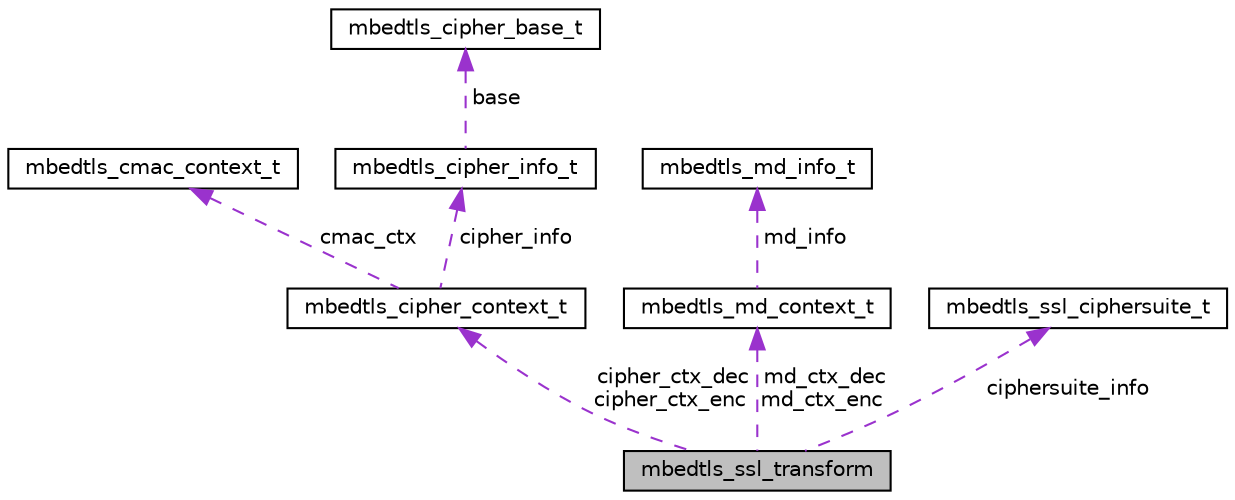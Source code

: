 digraph "mbedtls_ssl_transform"
{
 // LATEX_PDF_SIZE
  edge [fontname="Helvetica",fontsize="10",labelfontname="Helvetica",labelfontsize="10"];
  node [fontname="Helvetica",fontsize="10",shape=record];
  Node1 [label="mbedtls_ssl_transform",height=0.2,width=0.4,color="black", fillcolor="grey75", style="filled", fontcolor="black",tooltip=" "];
  Node2 -> Node1 [dir="back",color="darkorchid3",fontsize="10",style="dashed",label=" cipher_ctx_dec\ncipher_ctx_enc" ,fontname="Helvetica"];
  Node2 [label="mbedtls_cipher_context_t",height=0.2,width=0.4,color="black", fillcolor="white", style="filled",URL="$d9/d39/structmbedtls__cipher__context__t.html",tooltip=" "];
  Node3 -> Node2 [dir="back",color="darkorchid3",fontsize="10",style="dashed",label=" cmac_ctx" ,fontname="Helvetica"];
  Node3 [label="mbedtls_cmac_context_t",height=0.2,width=0.4,color="black", fillcolor="white", style="filled",URL="$d0/d35/structmbedtls__cmac__context__t.html",tooltip=" "];
  Node4 -> Node2 [dir="back",color="darkorchid3",fontsize="10",style="dashed",label=" cipher_info" ,fontname="Helvetica"];
  Node4 [label="mbedtls_cipher_info_t",height=0.2,width=0.4,color="black", fillcolor="white", style="filled",URL="$d7/d5a/structmbedtls__cipher__info__t.html",tooltip=" "];
  Node5 -> Node4 [dir="back",color="darkorchid3",fontsize="10",style="dashed",label=" base" ,fontname="Helvetica"];
  Node5 [label="mbedtls_cipher_base_t",height=0.2,width=0.4,color="black", fillcolor="white", style="filled",URL="$df/d32/structmbedtls__cipher__base__t.html",tooltip=" "];
  Node6 -> Node1 [dir="back",color="darkorchid3",fontsize="10",style="dashed",label=" md_ctx_dec\nmd_ctx_enc" ,fontname="Helvetica"];
  Node6 [label="mbedtls_md_context_t",height=0.2,width=0.4,color="black", fillcolor="white", style="filled",URL="$dc/d0a/structmbedtls__md__context__t.html",tooltip=" "];
  Node7 -> Node6 [dir="back",color="darkorchid3",fontsize="10",style="dashed",label=" md_info" ,fontname="Helvetica"];
  Node7 [label="mbedtls_md_info_t",height=0.2,width=0.4,color="black", fillcolor="white", style="filled",URL="$da/dca/structmbedtls__md__info__t.html",tooltip=" "];
  Node8 -> Node1 [dir="back",color="darkorchid3",fontsize="10",style="dashed",label=" ciphersuite_info" ,fontname="Helvetica"];
  Node8 [label="mbedtls_ssl_ciphersuite_t",height=0.2,width=0.4,color="black", fillcolor="white", style="filled",URL="$dd/d7a/structmbedtls__ssl__ciphersuite__t.html",tooltip="This structure is used for storing ciphersuite information."];
}
